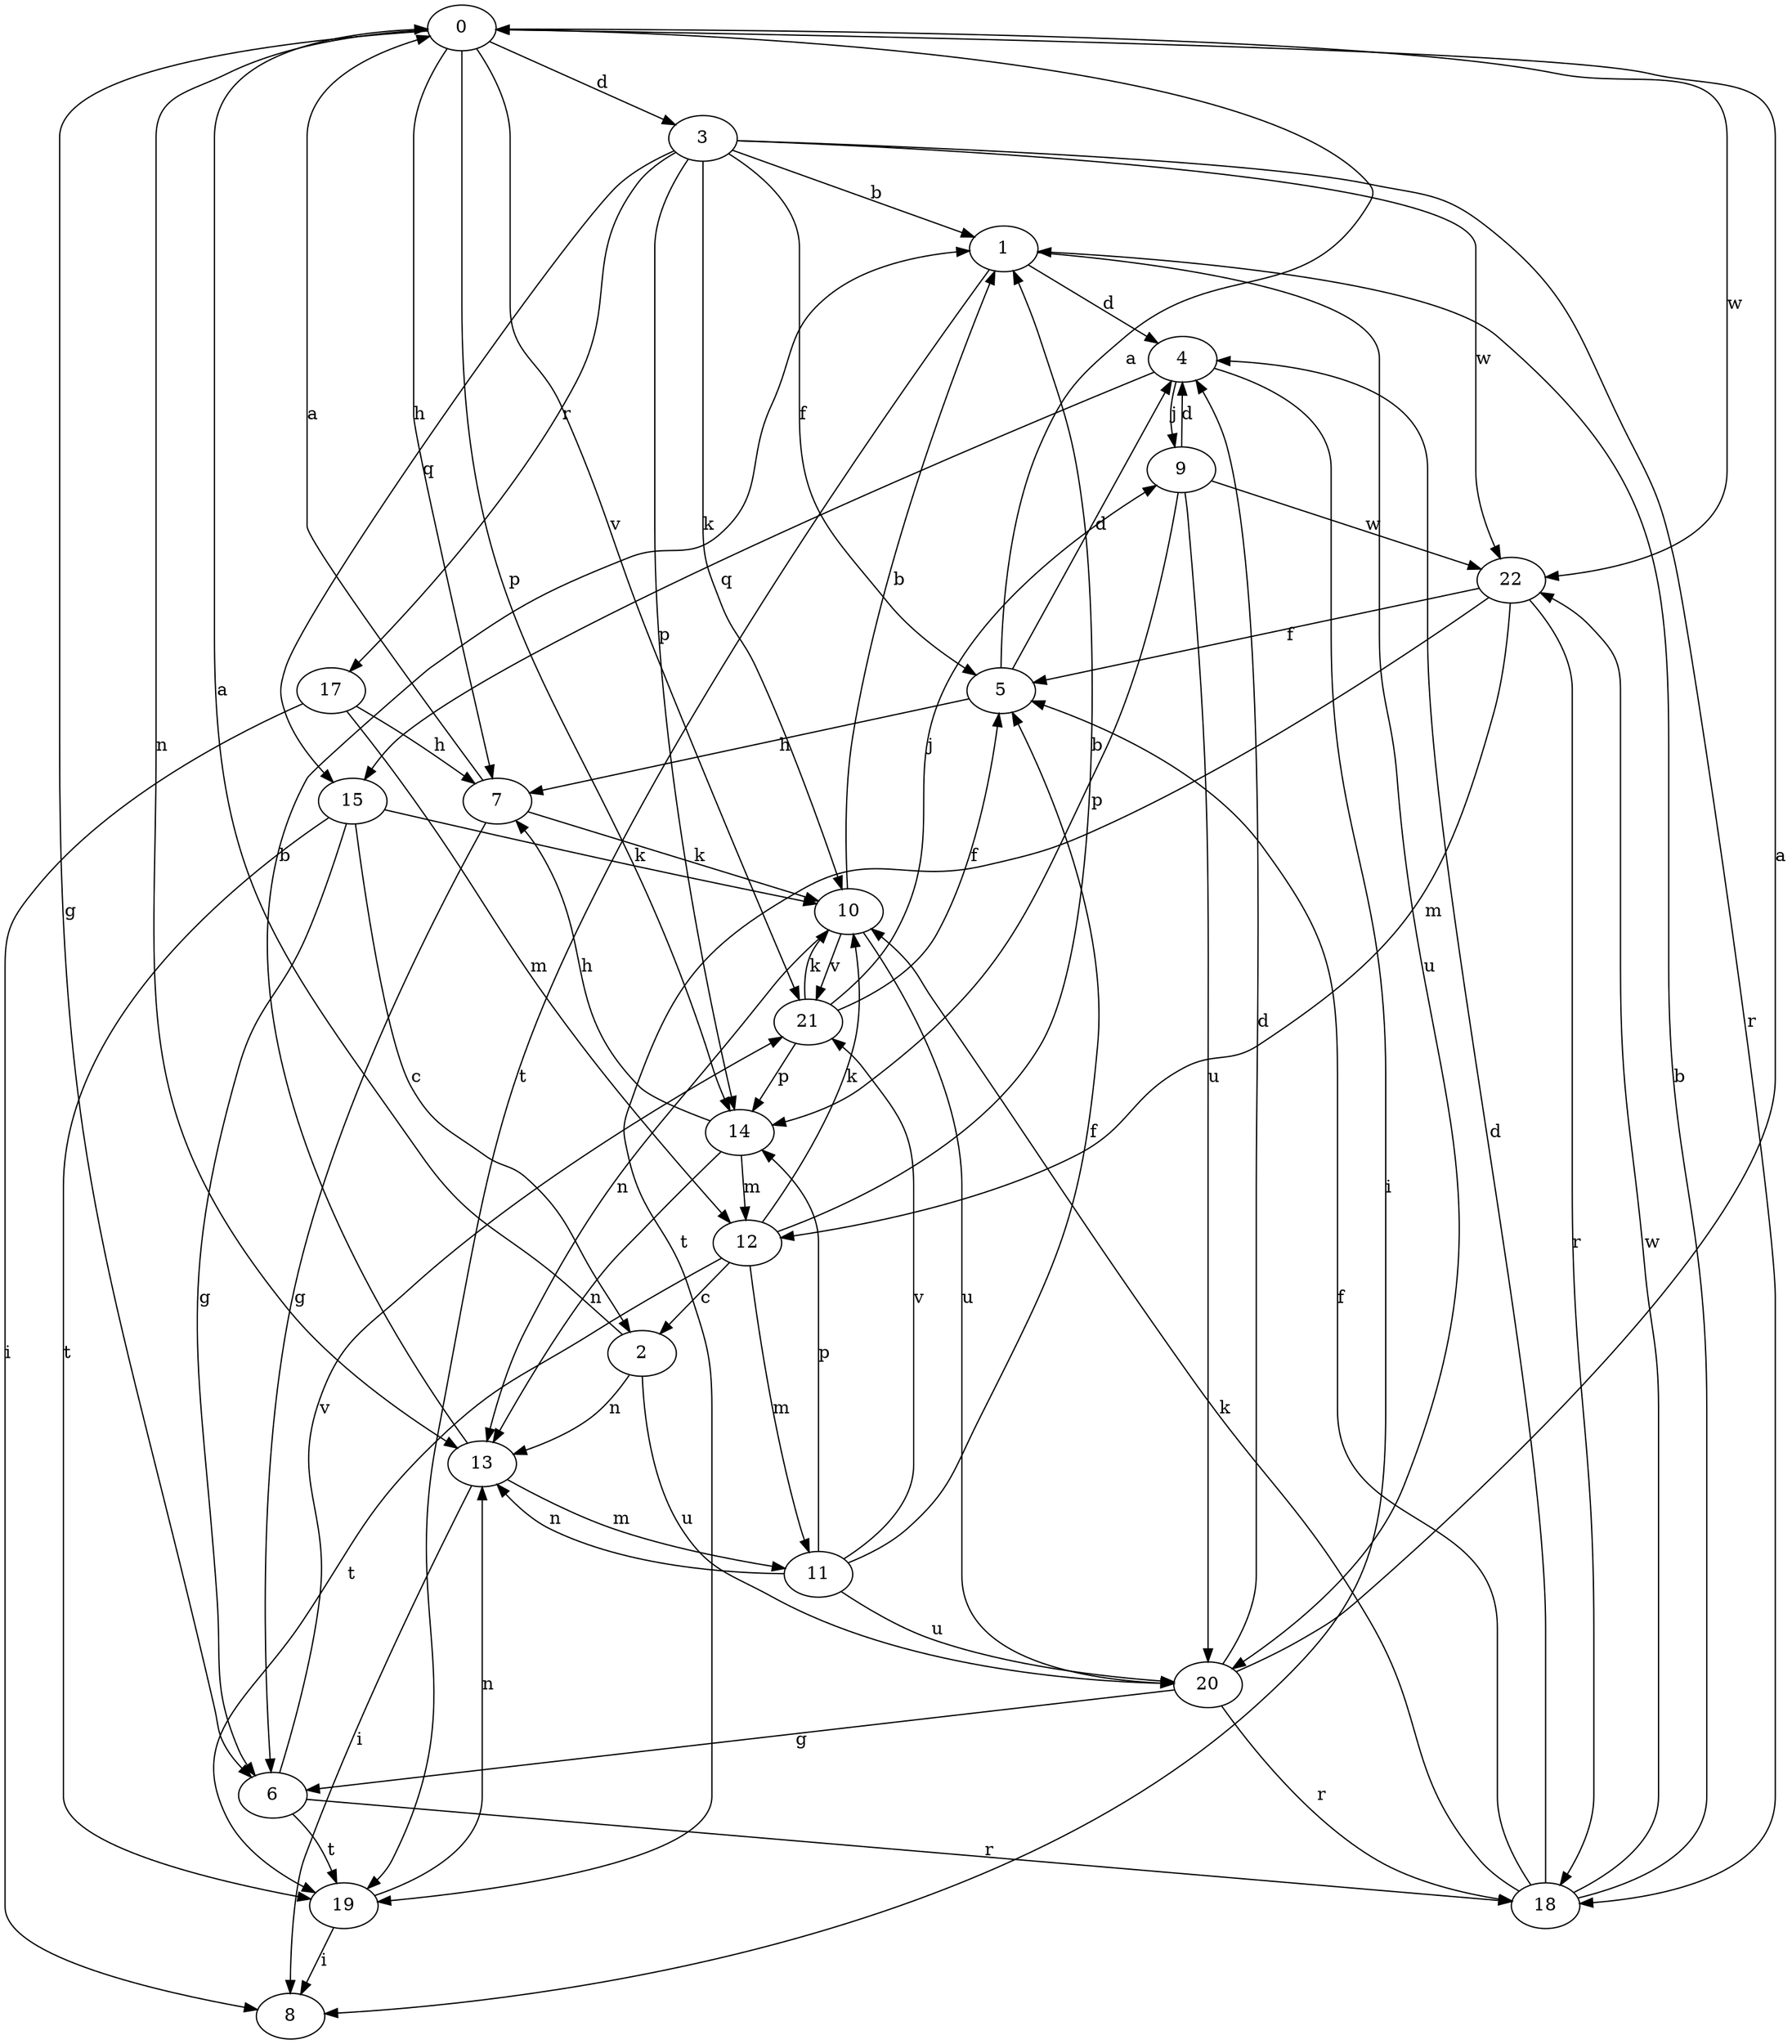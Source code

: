 strict digraph  {
0;
1;
2;
3;
4;
5;
6;
7;
8;
9;
10;
11;
12;
13;
14;
15;
17;
18;
19;
20;
21;
22;
0 -> 3  [label=d];
0 -> 6  [label=g];
0 -> 7  [label=h];
0 -> 13  [label=n];
0 -> 14  [label=p];
0 -> 21  [label=v];
0 -> 22  [label=w];
1 -> 4  [label=d];
1 -> 19  [label=t];
1 -> 20  [label=u];
2 -> 0  [label=a];
2 -> 13  [label=n];
2 -> 20  [label=u];
3 -> 1  [label=b];
3 -> 5  [label=f];
3 -> 10  [label=k];
3 -> 14  [label=p];
3 -> 15  [label=q];
3 -> 17  [label=r];
3 -> 18  [label=r];
3 -> 22  [label=w];
4 -> 8  [label=i];
4 -> 9  [label=j];
4 -> 15  [label=q];
5 -> 0  [label=a];
5 -> 4  [label=d];
5 -> 7  [label=h];
6 -> 18  [label=r];
6 -> 19  [label=t];
6 -> 21  [label=v];
7 -> 0  [label=a];
7 -> 6  [label=g];
7 -> 10  [label=k];
9 -> 4  [label=d];
9 -> 14  [label=p];
9 -> 20  [label=u];
9 -> 22  [label=w];
10 -> 1  [label=b];
10 -> 13  [label=n];
10 -> 20  [label=u];
10 -> 21  [label=v];
11 -> 5  [label=f];
11 -> 13  [label=n];
11 -> 14  [label=p];
11 -> 20  [label=u];
11 -> 21  [label=v];
12 -> 1  [label=b];
12 -> 2  [label=c];
12 -> 10  [label=k];
12 -> 11  [label=m];
12 -> 19  [label=t];
13 -> 1  [label=b];
13 -> 8  [label=i];
13 -> 11  [label=m];
14 -> 7  [label=h];
14 -> 12  [label=m];
14 -> 13  [label=n];
15 -> 2  [label=c];
15 -> 6  [label=g];
15 -> 10  [label=k];
15 -> 19  [label=t];
17 -> 7  [label=h];
17 -> 8  [label=i];
17 -> 12  [label=m];
18 -> 1  [label=b];
18 -> 4  [label=d];
18 -> 5  [label=f];
18 -> 10  [label=k];
18 -> 22  [label=w];
19 -> 8  [label=i];
19 -> 13  [label=n];
20 -> 0  [label=a];
20 -> 4  [label=d];
20 -> 6  [label=g];
20 -> 18  [label=r];
21 -> 5  [label=f];
21 -> 9  [label=j];
21 -> 10  [label=k];
21 -> 14  [label=p];
22 -> 5  [label=f];
22 -> 12  [label=m];
22 -> 18  [label=r];
22 -> 19  [label=t];
}
